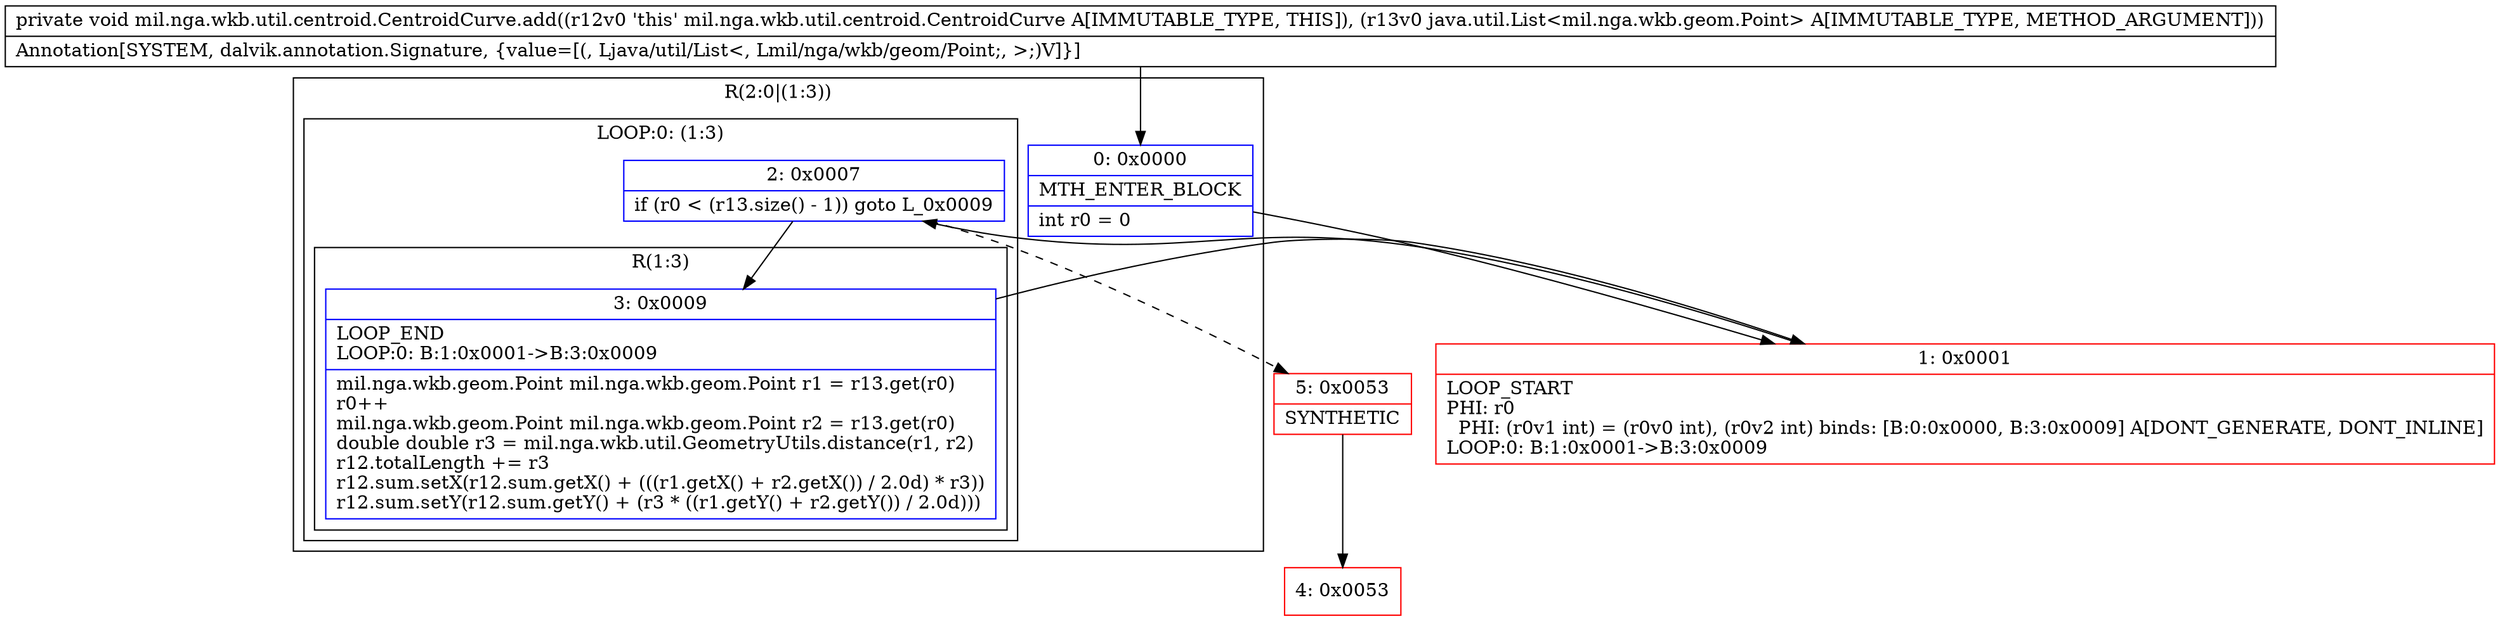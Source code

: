 digraph "CFG formil.nga.wkb.util.centroid.CentroidCurve.add(Ljava\/util\/List;)V" {
subgraph cluster_Region_1772675608 {
label = "R(2:0|(1:3))";
node [shape=record,color=blue];
Node_0 [shape=record,label="{0\:\ 0x0000|MTH_ENTER_BLOCK\l|int r0 = 0\l}"];
subgraph cluster_LoopRegion_984546684 {
label = "LOOP:0: (1:3)";
node [shape=record,color=blue];
Node_2 [shape=record,label="{2\:\ 0x0007|if (r0 \< (r13.size() \- 1)) goto L_0x0009\l}"];
subgraph cluster_Region_1420251214 {
label = "R(1:3)";
node [shape=record,color=blue];
Node_3 [shape=record,label="{3\:\ 0x0009|LOOP_END\lLOOP:0: B:1:0x0001\-\>B:3:0x0009\l|mil.nga.wkb.geom.Point mil.nga.wkb.geom.Point r1 = r13.get(r0)\lr0++\lmil.nga.wkb.geom.Point mil.nga.wkb.geom.Point r2 = r13.get(r0)\ldouble double r3 = mil.nga.wkb.util.GeometryUtils.distance(r1, r2)\lr12.totalLength += r3\lr12.sum.setX(r12.sum.getX() + (((r1.getX() + r2.getX()) \/ 2.0d) * r3))\lr12.sum.setY(r12.sum.getY() + (r3 * ((r1.getY() + r2.getY()) \/ 2.0d)))\l}"];
}
}
}
Node_1 [shape=record,color=red,label="{1\:\ 0x0001|LOOP_START\lPHI: r0 \l  PHI: (r0v1 int) = (r0v0 int), (r0v2 int) binds: [B:0:0x0000, B:3:0x0009] A[DONT_GENERATE, DONT_INLINE]\lLOOP:0: B:1:0x0001\-\>B:3:0x0009\l}"];
Node_4 [shape=record,color=red,label="{4\:\ 0x0053}"];
Node_5 [shape=record,color=red,label="{5\:\ 0x0053|SYNTHETIC\l}"];
MethodNode[shape=record,label="{private void mil.nga.wkb.util.centroid.CentroidCurve.add((r12v0 'this' mil.nga.wkb.util.centroid.CentroidCurve A[IMMUTABLE_TYPE, THIS]), (r13v0 java.util.List\<mil.nga.wkb.geom.Point\> A[IMMUTABLE_TYPE, METHOD_ARGUMENT]))  | Annotation[SYSTEM, dalvik.annotation.Signature, \{value=[(, Ljava\/util\/List\<, Lmil\/nga\/wkb\/geom\/Point;, \>;)V]\}]\l}"];
MethodNode -> Node_0;
Node_0 -> Node_1;
Node_2 -> Node_3;
Node_2 -> Node_5[style=dashed];
Node_3 -> Node_1;
Node_1 -> Node_2;
Node_5 -> Node_4;
}


